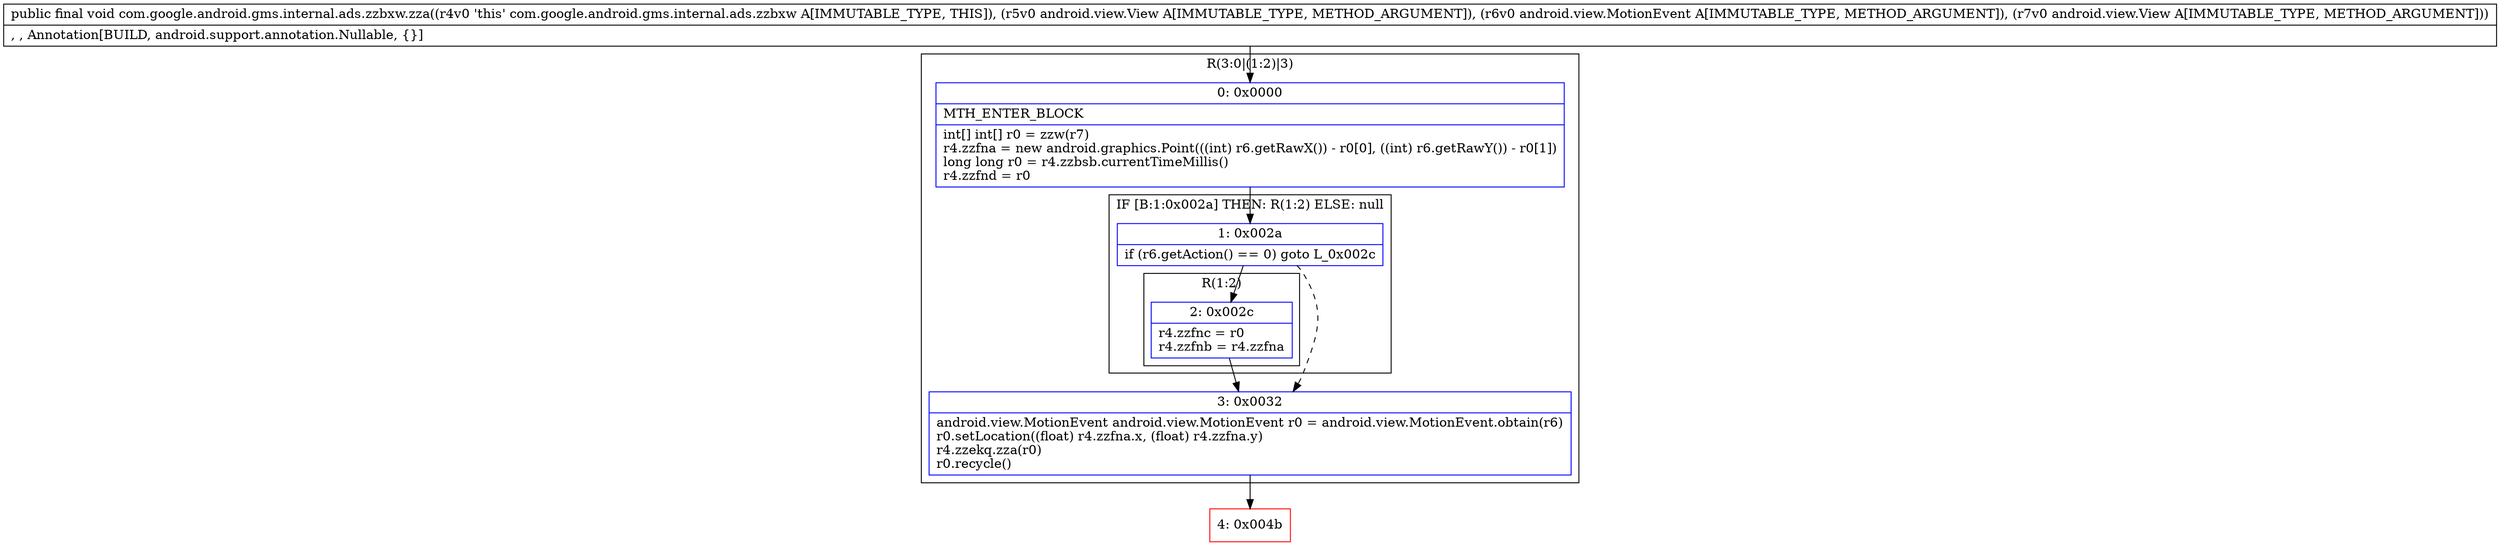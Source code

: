 digraph "CFG forcom.google.android.gms.internal.ads.zzbxw.zza(Landroid\/view\/View;Landroid\/view\/MotionEvent;Landroid\/view\/View;)V" {
subgraph cluster_Region_72242314 {
label = "R(3:0|(1:2)|3)";
node [shape=record,color=blue];
Node_0 [shape=record,label="{0\:\ 0x0000|MTH_ENTER_BLOCK\l|int[] int[] r0 = zzw(r7)\lr4.zzfna = new android.graphics.Point(((int) r6.getRawX()) \- r0[0], ((int) r6.getRawY()) \- r0[1])\llong long r0 = r4.zzbsb.currentTimeMillis()\lr4.zzfnd = r0\l}"];
subgraph cluster_IfRegion_1496968456 {
label = "IF [B:1:0x002a] THEN: R(1:2) ELSE: null";
node [shape=record,color=blue];
Node_1 [shape=record,label="{1\:\ 0x002a|if (r6.getAction() == 0) goto L_0x002c\l}"];
subgraph cluster_Region_551610952 {
label = "R(1:2)";
node [shape=record,color=blue];
Node_2 [shape=record,label="{2\:\ 0x002c|r4.zzfnc = r0\lr4.zzfnb = r4.zzfna\l}"];
}
}
Node_3 [shape=record,label="{3\:\ 0x0032|android.view.MotionEvent android.view.MotionEvent r0 = android.view.MotionEvent.obtain(r6)\lr0.setLocation((float) r4.zzfna.x, (float) r4.zzfna.y)\lr4.zzekq.zza(r0)\lr0.recycle()\l}"];
}
Node_4 [shape=record,color=red,label="{4\:\ 0x004b}"];
MethodNode[shape=record,label="{public final void com.google.android.gms.internal.ads.zzbxw.zza((r4v0 'this' com.google.android.gms.internal.ads.zzbxw A[IMMUTABLE_TYPE, THIS]), (r5v0 android.view.View A[IMMUTABLE_TYPE, METHOD_ARGUMENT]), (r6v0 android.view.MotionEvent A[IMMUTABLE_TYPE, METHOD_ARGUMENT]), (r7v0 android.view.View A[IMMUTABLE_TYPE, METHOD_ARGUMENT]))  | , , Annotation[BUILD, android.support.annotation.Nullable, \{\}]\l}"];
MethodNode -> Node_0;
Node_0 -> Node_1;
Node_1 -> Node_2;
Node_1 -> Node_3[style=dashed];
Node_2 -> Node_3;
Node_3 -> Node_4;
}

